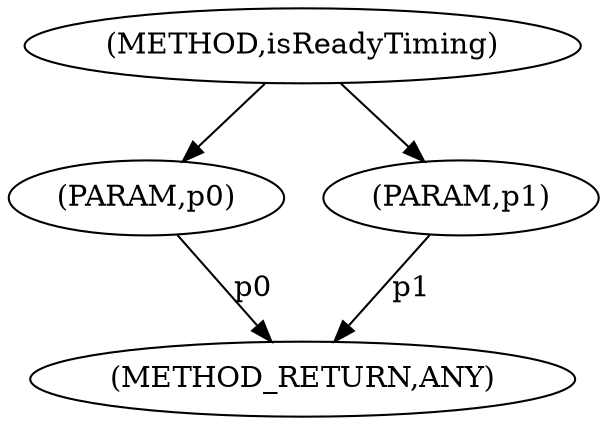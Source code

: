 digraph "isReadyTiming" {  
"1668" [label = <(METHOD,isReadyTiming)> ]
"1672" [label = <(METHOD_RETURN,ANY)> ]
"1669" [label = <(PARAM,p0)> ]
"1670" [label = <(PARAM,p1)> ]
  "1669" -> "1672"  [ label = "p0"] 
  "1670" -> "1672"  [ label = "p1"] 
  "1668" -> "1669" 
  "1668" -> "1670" 
}
